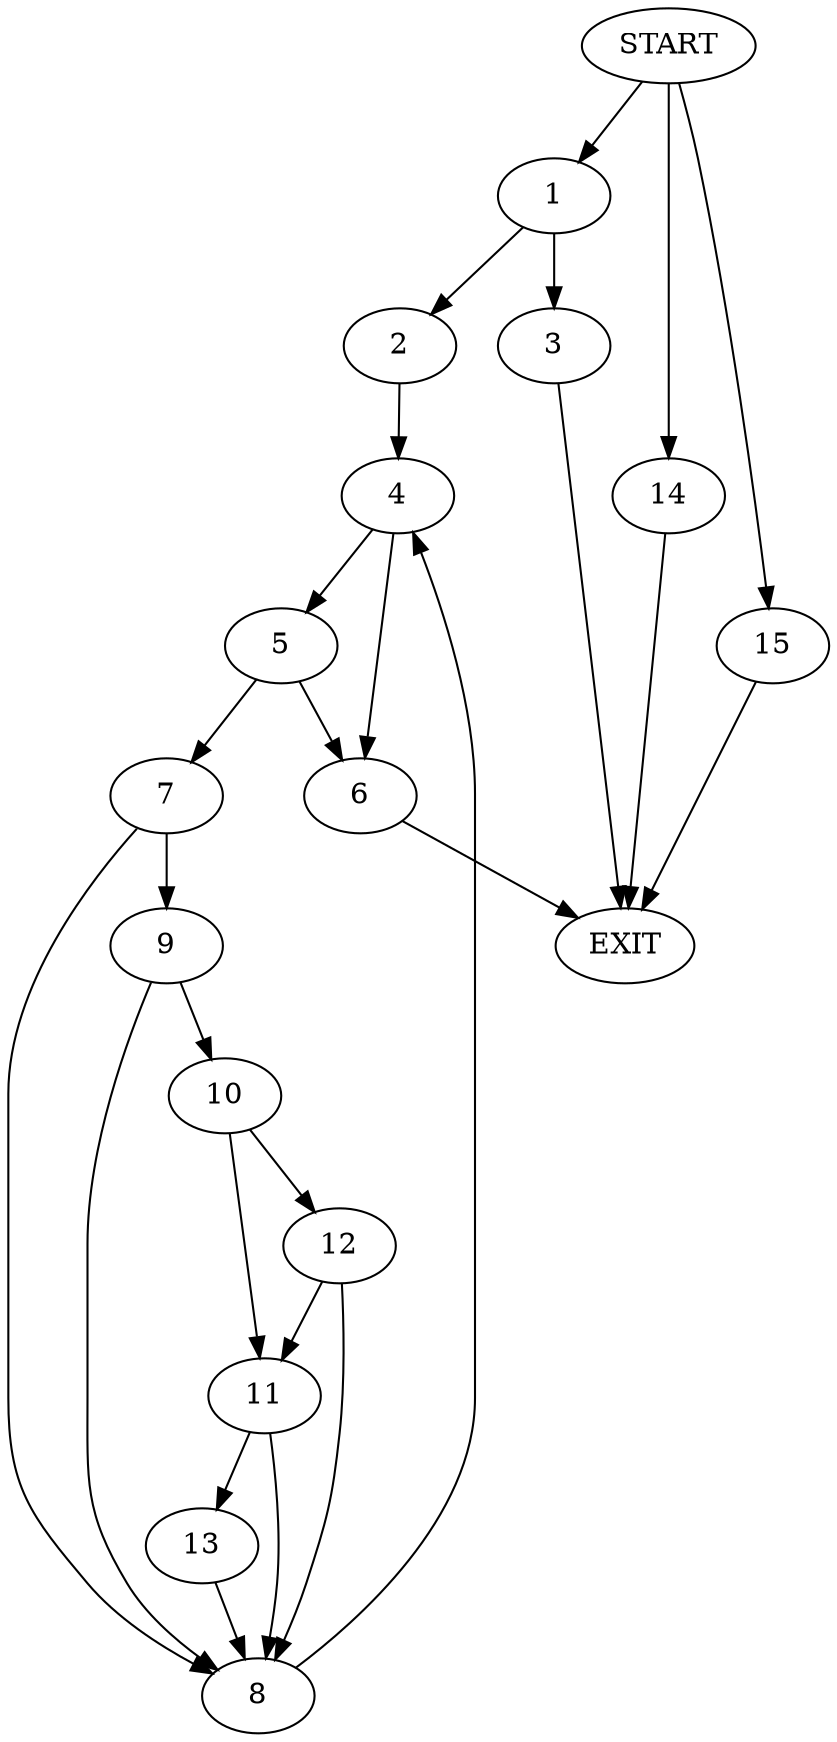 digraph {
0 [label="START"]
16 [label="EXIT"]
0 -> 1
1 -> 2
1 -> 3
3 -> 16
2 -> 4
4 -> 5
4 -> 6
5 -> 7
5 -> 6
6 -> 16
7 -> 8
7 -> 9
8 -> 4
9 -> 8
9 -> 10
10 -> 11
10 -> 12
12 -> 8
12 -> 11
11 -> 8
11 -> 13
13 -> 8
0 -> 14
14 -> 16
0 -> 15
15 -> 16
}
